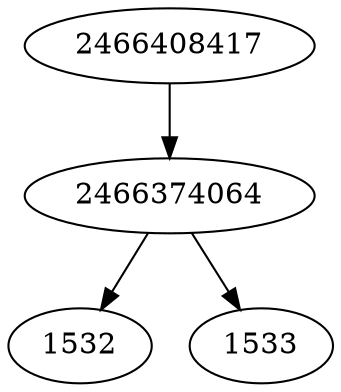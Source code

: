 strict digraph  {
2466374064;
2466408417;
1532;
1533;
2466374064 -> 1532;
2466374064 -> 1533;
2466408417 -> 2466374064;
}
